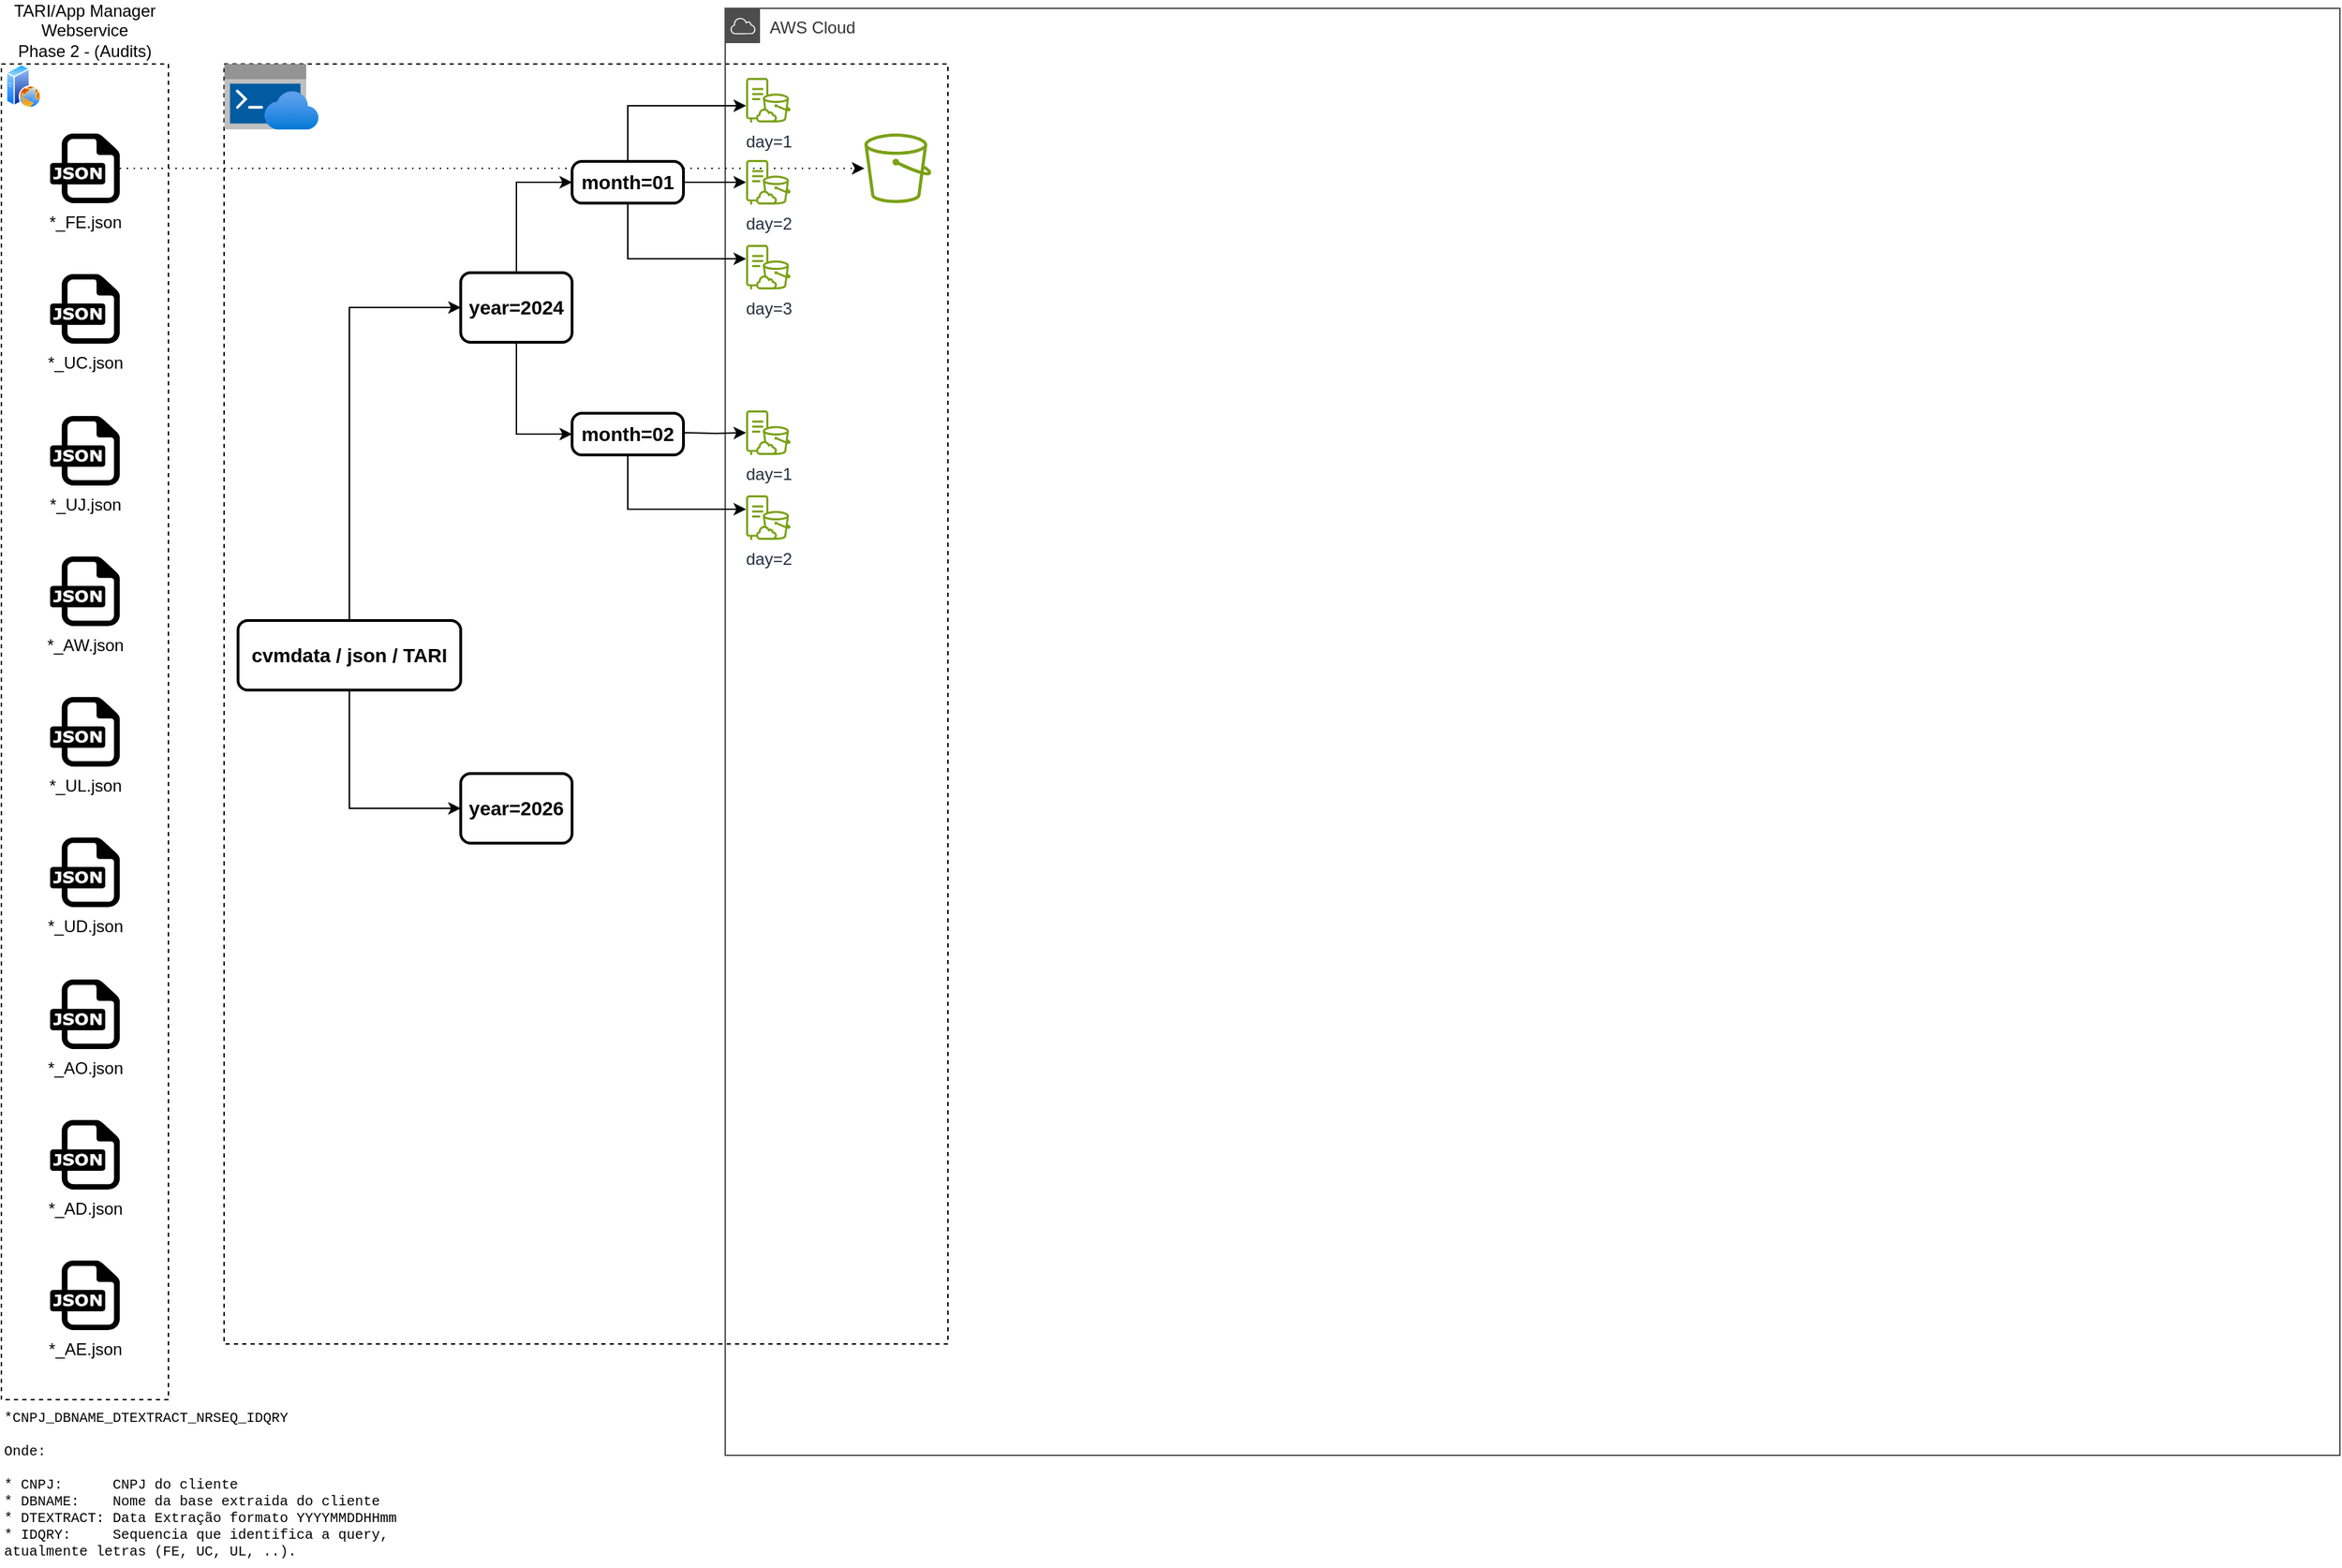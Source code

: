 <mxfile version="24.7.7">
  <diagram name="Página-1" id="c6UU8xq08x8CxFMYKwdJ">
    <mxGraphModel dx="1200" dy="773" grid="1" gridSize="10" guides="1" tooltips="1" connect="1" arrows="1" fold="1" page="1" pageScale="0.75" pageWidth="827" pageHeight="1169" background="none" math="0" shadow="0">
      <root>
        <mxCell id="0" />
        <mxCell id="CtPyU6aLkwgzy3mVIZhx-16" value="powershell" parent="0" />
        <mxCell id="CtPyU6aLkwgzy3mVIZhx-18" value="" style="whiteSpace=wrap;html=1;dashed=1;" vertex="1" parent="CtPyU6aLkwgzy3mVIZhx-16">
          <mxGeometry x="200" y="120" width="520" height="920" as="geometry" />
        </mxCell>
        <mxCell id="CtPyU6aLkwgzy3mVIZhx-17" value="" style="image;aspect=fixed;html=1;points=[];align=center;fontSize=12;image=img/lib/azure2/other/Azure_Cloud_Shell.svg;" vertex="1" parent="CtPyU6aLkwgzy3mVIZhx-16">
          <mxGeometry x="200" y="120" width="68" height="47.2" as="geometry" />
        </mxCell>
        <mxCell id="CtPyU6aLkwgzy3mVIZhx-19" value="tari" parent="0" />
        <mxCell id="CtPyU6aLkwgzy3mVIZhx-22" value="" style="group" vertex="1" connectable="0" parent="CtPyU6aLkwgzy3mVIZhx-19">
          <mxGeometry x="40" y="120" width="120" height="960" as="geometry" />
        </mxCell>
        <mxCell id="CtPyU6aLkwgzy3mVIZhx-20" value="TARI/App Manager Webservice&lt;div&gt;Phase 2 - (Audits)&lt;/div&gt;" style="whiteSpace=wrap;html=1;dashed=1;labelPosition=center;verticalLabelPosition=top;align=center;verticalAlign=bottom;" vertex="1" parent="CtPyU6aLkwgzy3mVIZhx-22">
          <mxGeometry width="120" height="960" as="geometry" />
        </mxCell>
        <mxCell id="CtPyU6aLkwgzy3mVIZhx-21" value="" style="image;perimeter=ellipsePerimeter;html=1;align=center;shadow=0;dashed=0;spacingTop=3;image=img/lib/active_directory/web_server.svg;" vertex="1" parent="CtPyU6aLkwgzy3mVIZhx-22">
          <mxGeometry width="32" height="31.67" as="geometry" />
        </mxCell>
        <mxCell id="CtPyU6aLkwgzy3mVIZhx-23" value="*&lt;span style=&quot;background-color: initial;&quot;&gt;_FE.json&lt;/span&gt;" style="dashed=0;outlineConnect=0;html=1;align=center;labelPosition=center;verticalLabelPosition=bottom;verticalAlign=top;shape=mxgraph.weblogos.json" vertex="1" parent="CtPyU6aLkwgzy3mVIZhx-22">
          <mxGeometry x="35" y="50.001" width="50" height="50" as="geometry" />
        </mxCell>
        <mxCell id="CtPyU6aLkwgzy3mVIZhx-24" value="*_UC.json" style="dashed=0;outlineConnect=0;html=1;align=center;labelPosition=center;verticalLabelPosition=bottom;verticalAlign=top;shape=mxgraph.weblogos.json" vertex="1" parent="CtPyU6aLkwgzy3mVIZhx-22">
          <mxGeometry x="35" y="151" width="50" height="50" as="geometry" />
        </mxCell>
        <mxCell id="CtPyU6aLkwgzy3mVIZhx-25" value="*_UJ.json" style="dashed=0;outlineConnect=0;html=1;align=center;labelPosition=center;verticalLabelPosition=bottom;verticalAlign=top;shape=mxgraph.weblogos.json" vertex="1" parent="CtPyU6aLkwgzy3mVIZhx-22">
          <mxGeometry x="35" y="253" width="50" height="50" as="geometry" />
        </mxCell>
        <mxCell id="CtPyU6aLkwgzy3mVIZhx-26" value="*_AW.json" style="dashed=0;outlineConnect=0;html=1;align=center;labelPosition=center;verticalLabelPosition=bottom;verticalAlign=top;shape=mxgraph.weblogos.json" vertex="1" parent="CtPyU6aLkwgzy3mVIZhx-22">
          <mxGeometry x="35" y="354" width="50" height="50" as="geometry" />
        </mxCell>
        <mxCell id="CtPyU6aLkwgzy3mVIZhx-27" value="*_UL.json" style="dashed=0;outlineConnect=0;html=1;align=center;labelPosition=center;verticalLabelPosition=bottom;verticalAlign=top;shape=mxgraph.weblogos.json" vertex="1" parent="CtPyU6aLkwgzy3mVIZhx-22">
          <mxGeometry x="35" y="455" width="50" height="50" as="geometry" />
        </mxCell>
        <mxCell id="CtPyU6aLkwgzy3mVIZhx-28" value="*_AE.json" style="dashed=0;outlineConnect=0;html=1;align=center;labelPosition=center;verticalLabelPosition=bottom;verticalAlign=top;shape=mxgraph.weblogos.json" vertex="1" parent="CtPyU6aLkwgzy3mVIZhx-22">
          <mxGeometry x="35" y="860.001" width="50" height="50" as="geometry" />
        </mxCell>
        <mxCell id="CtPyU6aLkwgzy3mVIZhx-29" value="*_AD.json" style="dashed=0;outlineConnect=0;html=1;align=center;labelPosition=center;verticalLabelPosition=bottom;verticalAlign=top;shape=mxgraph.weblogos.json" vertex="1" parent="CtPyU6aLkwgzy3mVIZhx-22">
          <mxGeometry x="35" y="759" width="50" height="50" as="geometry" />
        </mxCell>
        <mxCell id="CtPyU6aLkwgzy3mVIZhx-30" value="*_AO.json" style="dashed=0;outlineConnect=0;html=1;align=center;labelPosition=center;verticalLabelPosition=bottom;verticalAlign=top;shape=mxgraph.weblogos.json" vertex="1" parent="CtPyU6aLkwgzy3mVIZhx-22">
          <mxGeometry x="35" y="658" width="50" height="50" as="geometry" />
        </mxCell>
        <mxCell id="CtPyU6aLkwgzy3mVIZhx-31" value="*_UD.json" style="dashed=0;outlineConnect=0;html=1;align=center;labelPosition=center;verticalLabelPosition=bottom;verticalAlign=top;shape=mxgraph.weblogos.json" vertex="1" parent="CtPyU6aLkwgzy3mVIZhx-22">
          <mxGeometry x="35" y="556" width="50" height="50" as="geometry" />
        </mxCell>
        <mxCell id="CtPyU6aLkwgzy3mVIZhx-35" value="*CNPJ_DBNAME_DTEXTRACT_NRSEQ_IDQRY&#xa;&#xa;Onde:&#xa;&#xa;* CNPJ:      CNPJ do cliente&#xa;* DBNAME:    Nome da base extraida do cliente&#xa;* DTEXTRACT: Data Extração formato YYYYMMDDHHmm&#xa;* IDQRY:     Sequencia que identifica a query, &#xa;atualmente letras (FE, UC, UL, ..)." style="fillColor=none;strokeColor=none;align=left;fontSize=10;fontFamily=Courier New;" vertex="1" parent="CtPyU6aLkwgzy3mVIZhx-19">
          <mxGeometry x="40" y="1080" width="350" height="120" as="geometry" />
        </mxCell>
        <mxCell id="CtPyU6aLkwgzy3mVIZhx-6" value="cloud" parent="0" />
        <mxCell id="CtPyU6aLkwgzy3mVIZhx-8" value="AWS Cloud" style="sketch=0;outlineConnect=0;gradientColor=none;html=1;whiteSpace=wrap;fontSize=12;fontStyle=0;shape=mxgraph.aws4.group;grIcon=mxgraph.aws4.group_aws_cloud;strokeColor=#4D4D4D;fillColor=none;verticalAlign=top;align=left;spacingLeft=30;fontColor=#333333;dashed=0;" vertex="1" parent="CtPyU6aLkwgzy3mVIZhx-6">
          <mxGeometry x="560" y="80" width="1160" height="1040" as="geometry" />
        </mxCell>
        <mxCell id="CtPyU6aLkwgzy3mVIZhx-77" style="edgeStyle=orthogonalEdgeStyle;rounded=0;orthogonalLoop=1;jettySize=auto;html=1;entryX=0;entryY=0.5;entryDx=0;entryDy=0;" edge="1" parent="CtPyU6aLkwgzy3mVIZhx-6" source="CtPyU6aLkwgzy3mVIZhx-51" target="CtPyU6aLkwgzy3mVIZhx-56">
          <mxGeometry relative="1" as="geometry" />
        </mxCell>
        <mxCell id="CtPyU6aLkwgzy3mVIZhx-79" style="edgeStyle=orthogonalEdgeStyle;rounded=0;orthogonalLoop=1;jettySize=auto;html=1;entryX=0;entryY=0.5;entryDx=0;entryDy=0;" edge="1" parent="CtPyU6aLkwgzy3mVIZhx-6" source="CtPyU6aLkwgzy3mVIZhx-51" target="CtPyU6aLkwgzy3mVIZhx-62">
          <mxGeometry relative="1" as="geometry" />
        </mxCell>
        <mxCell id="CtPyU6aLkwgzy3mVIZhx-51" value="&lt;font size=&quot;1&quot; style=&quot;&quot;&gt;&lt;b style=&quot;font-size: 14px;&quot;&gt;cvmdata / json / TARI&lt;/b&gt;&lt;/font&gt;" style="rounded=1;whiteSpace=wrap;html=1;absoluteArcSize=1;arcSize=14;strokeWidth=2;" vertex="1" parent="CtPyU6aLkwgzy3mVIZhx-6">
          <mxGeometry x="210" y="520" width="160" height="50" as="geometry" />
        </mxCell>
        <mxCell id="CtPyU6aLkwgzy3mVIZhx-52" value="" style="sketch=0;outlineConnect=0;fontColor=#232F3E;gradientColor=none;fillColor=#7AA116;strokeColor=none;dashed=0;verticalLabelPosition=bottom;verticalAlign=top;align=center;html=1;fontSize=12;fontStyle=0;aspect=fixed;pointerEvents=1;shape=mxgraph.aws4.bucket;" vertex="1" parent="CtPyU6aLkwgzy3mVIZhx-6">
          <mxGeometry x="660" y="170" width="48.08" height="50" as="geometry" />
        </mxCell>
        <mxCell id="CtPyU6aLkwgzy3mVIZhx-53" style="edgeStyle=orthogonalEdgeStyle;rounded=0;orthogonalLoop=1;jettySize=auto;html=1;dashed=1;dashPattern=1 4;" edge="1" parent="CtPyU6aLkwgzy3mVIZhx-6" source="CtPyU6aLkwgzy3mVIZhx-23" target="CtPyU6aLkwgzy3mVIZhx-52">
          <mxGeometry relative="1" as="geometry" />
        </mxCell>
        <mxCell id="CtPyU6aLkwgzy3mVIZhx-74" style="edgeStyle=orthogonalEdgeStyle;rounded=0;orthogonalLoop=1;jettySize=auto;html=1;entryX=0;entryY=0.5;entryDx=0;entryDy=0;" edge="1" parent="CtPyU6aLkwgzy3mVIZhx-6" source="CtPyU6aLkwgzy3mVIZhx-56" target="CtPyU6aLkwgzy3mVIZhx-67">
          <mxGeometry relative="1" as="geometry" />
        </mxCell>
        <mxCell id="CtPyU6aLkwgzy3mVIZhx-75" style="edgeStyle=orthogonalEdgeStyle;rounded=0;orthogonalLoop=1;jettySize=auto;html=1;entryX=0;entryY=0.5;entryDx=0;entryDy=0;" edge="1" parent="CtPyU6aLkwgzy3mVIZhx-6" source="CtPyU6aLkwgzy3mVIZhx-56" target="CtPyU6aLkwgzy3mVIZhx-64">
          <mxGeometry relative="1" as="geometry" />
        </mxCell>
        <mxCell id="CtPyU6aLkwgzy3mVIZhx-56" value="&lt;font size=&quot;1&quot; style=&quot;&quot;&gt;&lt;b style=&quot;font-size: 14px;&quot;&gt;year=2024&lt;/b&gt;&lt;/font&gt;" style="rounded=1;whiteSpace=wrap;html=1;absoluteArcSize=1;arcSize=14;strokeWidth=2;" vertex="1" parent="CtPyU6aLkwgzy3mVIZhx-6">
          <mxGeometry x="370" y="270" width="80" height="50" as="geometry" />
        </mxCell>
        <mxCell id="CtPyU6aLkwgzy3mVIZhx-62" value="&lt;font size=&quot;1&quot; style=&quot;&quot;&gt;&lt;b style=&quot;font-size: 14px;&quot;&gt;year=2026&lt;/b&gt;&lt;/font&gt;" style="rounded=1;whiteSpace=wrap;html=1;absoluteArcSize=1;arcSize=14;strokeWidth=2;" vertex="1" parent="CtPyU6aLkwgzy3mVIZhx-6">
          <mxGeometry x="370" y="630" width="80" height="50" as="geometry" />
        </mxCell>
        <mxCell id="CtPyU6aLkwgzy3mVIZhx-64" value="&lt;font size=&quot;1&quot; style=&quot;&quot;&gt;&lt;b style=&quot;font-size: 14px;&quot;&gt;month=02&lt;/b&gt;&lt;/font&gt;" style="rounded=1;whiteSpace=wrap;html=1;absoluteArcSize=1;arcSize=14;strokeWidth=2;" vertex="1" parent="CtPyU6aLkwgzy3mVIZhx-6">
          <mxGeometry x="450" y="371" width="80" height="30" as="geometry" />
        </mxCell>
        <mxCell id="CtPyU6aLkwgzy3mVIZhx-65" value="day=1" style="sketch=0;outlineConnect=0;fontColor=#232F3E;gradientColor=none;fillColor=#7AA116;strokeColor=none;dashed=0;verticalLabelPosition=bottom;verticalAlign=top;align=center;html=1;fontSize=12;fontStyle=0;aspect=fixed;pointerEvents=1;shape=mxgraph.aws4.s3_on_outposts;" vertex="1" parent="CtPyU6aLkwgzy3mVIZhx-6">
          <mxGeometry x="575" y="130" width="32" height="32" as="geometry" />
        </mxCell>
        <mxCell id="CtPyU6aLkwgzy3mVIZhx-69" style="edgeStyle=orthogonalEdgeStyle;rounded=0;orthogonalLoop=1;jettySize=auto;html=1;" edge="1" parent="CtPyU6aLkwgzy3mVIZhx-6" source="CtPyU6aLkwgzy3mVIZhx-67" target="CtPyU6aLkwgzy3mVIZhx-65">
          <mxGeometry relative="1" as="geometry">
            <Array as="points">
              <mxPoint x="490" y="150" />
            </Array>
          </mxGeometry>
        </mxCell>
        <mxCell id="CtPyU6aLkwgzy3mVIZhx-70" style="edgeStyle=orthogonalEdgeStyle;rounded=0;orthogonalLoop=1;jettySize=auto;html=1;" edge="1" parent="CtPyU6aLkwgzy3mVIZhx-6" source="CtPyU6aLkwgzy3mVIZhx-67" target="CtPyU6aLkwgzy3mVIZhx-68">
          <mxGeometry relative="1" as="geometry" />
        </mxCell>
        <mxCell id="CtPyU6aLkwgzy3mVIZhx-72" style="edgeStyle=orthogonalEdgeStyle;rounded=0;orthogonalLoop=1;jettySize=auto;html=1;" edge="1" parent="CtPyU6aLkwgzy3mVIZhx-6" source="CtPyU6aLkwgzy3mVIZhx-67" target="CtPyU6aLkwgzy3mVIZhx-71">
          <mxGeometry relative="1" as="geometry">
            <Array as="points">
              <mxPoint x="490" y="260" />
            </Array>
          </mxGeometry>
        </mxCell>
        <mxCell id="CtPyU6aLkwgzy3mVIZhx-67" value="&lt;font size=&quot;1&quot; style=&quot;&quot;&gt;&lt;b style=&quot;font-size: 14px;&quot;&gt;month=01&lt;/b&gt;&lt;/font&gt;" style="rounded=1;whiteSpace=wrap;html=1;absoluteArcSize=1;arcSize=14;strokeWidth=2;" vertex="1" parent="CtPyU6aLkwgzy3mVIZhx-6">
          <mxGeometry x="450" y="190" width="80" height="30" as="geometry" />
        </mxCell>
        <mxCell id="CtPyU6aLkwgzy3mVIZhx-68" value="day=2" style="sketch=0;outlineConnect=0;fontColor=#232F3E;gradientColor=none;fillColor=#7AA116;strokeColor=none;dashed=0;verticalLabelPosition=bottom;verticalAlign=top;align=center;html=1;fontSize=12;fontStyle=0;aspect=fixed;pointerEvents=1;shape=mxgraph.aws4.s3_on_outposts;" vertex="1" parent="CtPyU6aLkwgzy3mVIZhx-6">
          <mxGeometry x="575" y="189" width="32" height="32" as="geometry" />
        </mxCell>
        <mxCell id="CtPyU6aLkwgzy3mVIZhx-71" value="day=3" style="sketch=0;outlineConnect=0;fontColor=#232F3E;gradientColor=none;fillColor=#7AA116;strokeColor=none;dashed=0;verticalLabelPosition=bottom;verticalAlign=top;align=center;html=1;fontSize=12;fontStyle=0;aspect=fixed;pointerEvents=1;shape=mxgraph.aws4.s3_on_outposts;" vertex="1" parent="CtPyU6aLkwgzy3mVIZhx-6">
          <mxGeometry x="575" y="250" width="32" height="32" as="geometry" />
        </mxCell>
        <mxCell id="CtPyU6aLkwgzy3mVIZhx-80" style="edgeStyle=orthogonalEdgeStyle;rounded=0;orthogonalLoop=1;jettySize=auto;html=1;" edge="1" target="CtPyU6aLkwgzy3mVIZhx-84" parent="CtPyU6aLkwgzy3mVIZhx-6">
          <mxGeometry relative="1" as="geometry">
            <mxPoint x="530" y="385" as="sourcePoint" />
          </mxGeometry>
        </mxCell>
        <mxCell id="CtPyU6aLkwgzy3mVIZhx-82" style="edgeStyle=orthogonalEdgeStyle;rounded=0;orthogonalLoop=1;jettySize=auto;html=1;" edge="1" target="CtPyU6aLkwgzy3mVIZhx-83" parent="CtPyU6aLkwgzy3mVIZhx-6">
          <mxGeometry relative="1" as="geometry">
            <mxPoint x="490" y="400" as="sourcePoint" />
            <Array as="points">
              <mxPoint x="490" y="440" />
            </Array>
          </mxGeometry>
        </mxCell>
        <mxCell id="CtPyU6aLkwgzy3mVIZhx-83" value="day=2" style="sketch=0;outlineConnect=0;fontColor=#232F3E;gradientColor=none;fillColor=#7AA116;strokeColor=none;dashed=0;verticalLabelPosition=bottom;verticalAlign=top;align=center;html=1;fontSize=12;fontStyle=0;aspect=fixed;pointerEvents=1;shape=mxgraph.aws4.s3_on_outposts;" vertex="1" parent="CtPyU6aLkwgzy3mVIZhx-6">
          <mxGeometry x="575" y="430" width="32" height="32" as="geometry" />
        </mxCell>
        <mxCell id="CtPyU6aLkwgzy3mVIZhx-84" value="day=1" style="sketch=0;outlineConnect=0;fontColor=#232F3E;gradientColor=none;fillColor=#7AA116;strokeColor=none;dashed=0;verticalLabelPosition=bottom;verticalAlign=top;align=center;html=1;fontSize=12;fontStyle=0;aspect=fixed;pointerEvents=1;shape=mxgraph.aws4.s3_on_outposts;" vertex="1" parent="CtPyU6aLkwgzy3mVIZhx-6">
          <mxGeometry x="575" y="369" width="32" height="32" as="geometry" />
        </mxCell>
        <mxCell id="CtPyU6aLkwgzy3mVIZhx-5" value="vpc" parent="0" visible="0" />
        <mxCell id="CtPyU6aLkwgzy3mVIZhx-10" value="VPC" style="sketch=0;outlineConnect=0;html=1;whiteSpace=wrap;fontSize=12;fontStyle=0;shape=mxgraph.aws4.group;grIcon=mxgraph.aws4.group_vpc;strokeColor=#82b366;fillColor=none;verticalAlign=top;align=left;spacingLeft=30;dashed=0;" vertex="1" parent="CtPyU6aLkwgzy3mVIZhx-5">
          <mxGeometry x="310" y="160" width="760" height="600" as="geometry" />
        </mxCell>
        <mxCell id="CtPyU6aLkwgzy3mVIZhx-4" value="subnet" parent="0" visible="0" />
        <mxCell id="CtPyU6aLkwgzy3mVIZhx-12" value="Public subnet" style="points=[[0,0],[0.25,0],[0.5,0],[0.75,0],[1,0],[1,0.25],[1,0.5],[1,0.75],[1,1],[0.75,1],[0.5,1],[0.25,1],[0,1],[0,0.75],[0,0.5],[0,0.25]];outlineConnect=0;gradientColor=none;html=1;whiteSpace=wrap;fontSize=12;fontStyle=0;container=0;pointerEvents=0;collapsible=0;recursiveResize=0;shape=mxgraph.aws4.group;grIcon=mxgraph.aws4.group_security_group;grStroke=0;strokeColor=#7AA116;fillColor=#F2F6E8;verticalAlign=top;align=left;spacingLeft=30;fontColor=#248814;dashed=0;" vertex="1" parent="CtPyU6aLkwgzy3mVIZhx-4">
          <mxGeometry x="360" y="210" width="480" height="240" as="geometry" />
        </mxCell>
        <mxCell id="1" parent="0" visible="0" />
        <mxCell id="yYG0TIeLjPY-ofs6EtmX-1" value="" style="sketch=0;points=[[0,0,0],[0.25,0,0],[0.5,0,0],[0.75,0,0],[1,0,0],[0,1,0],[0.25,1,0],[0.5,1,0],[0.75,1,0],[1,1,0],[0,0.25,0],[0,0.5,0],[0,0.75,0],[1,0.25,0],[1,0.5,0],[1,0.75,0]];outlineConnect=0;fontColor=#232F3E;fillColor=#8C4FFF;strokeColor=#ffffff;dashed=0;verticalLabelPosition=bottom;verticalAlign=top;align=center;html=1;fontSize=12;fontStyle=0;aspect=fixed;shape=mxgraph.aws4.resourceIcon;resIcon=mxgraph.aws4.glue;" parent="1" vertex="1">
          <mxGeometry x="840" y="520" width="78" height="78" as="geometry" />
        </mxCell>
        <mxCell id="CtPyU6aLkwgzy3mVIZhx-1" value="" style="sketch=0;outlineConnect=0;fontColor=#232F3E;gradientColor=none;fillColor=#8C4FFF;strokeColor=none;dashed=0;verticalLabelPosition=bottom;verticalAlign=top;align=center;html=1;fontSize=12;fontStyle=0;aspect=fixed;pointerEvents=1;shape=mxgraph.aws4.customer_gateway;" vertex="1" parent="1">
          <mxGeometry x="850" y="410" width="78" height="78" as="geometry" />
        </mxCell>
        <mxCell id="CtPyU6aLkwgzy3mVIZhx-2" value="" style="sketch=0;outlineConnect=0;fontColor=#232F3E;gradientColor=none;fillColor=#8C4FFF;strokeColor=none;dashed=0;verticalLabelPosition=bottom;verticalAlign=top;align=center;html=1;fontSize=12;fontStyle=0;aspect=fixed;pointerEvents=1;shape=mxgraph.aws4.nat_gateway;" vertex="1" parent="1">
          <mxGeometry x="870" y="292" width="78" height="78" as="geometry" />
        </mxCell>
      </root>
    </mxGraphModel>
  </diagram>
</mxfile>
